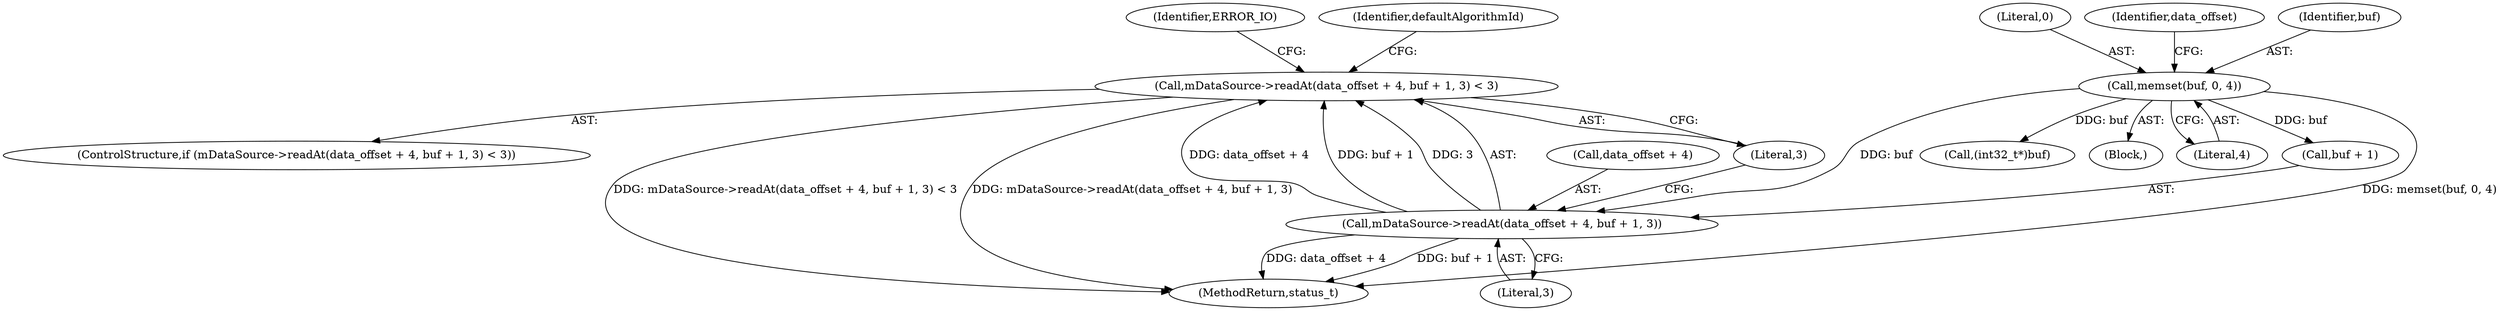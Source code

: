 digraph "0_Android_463a6f807e187828442949d1924e143cf07778c6@API" {
"1000866" [label="(Call,mDataSource->readAt(data_offset + 4, buf + 1, 3) < 3)"];
"1000867" [label="(Call,mDataSource->readAt(data_offset + 4, buf + 1, 3))"];
"1000861" [label="(Call,memset(buf, 0, 4))"];
"1000866" [label="(Call,mDataSource->readAt(data_offset + 4, buf + 1, 3) < 3)"];
"1000881" [label="(Identifier,defaultAlgorithmId)"];
"1000861" [label="(Call,memset(buf, 0, 4))"];
"1000875" [label="(Literal,3)"];
"1000863" [label="(Literal,0)"];
"1000878" [label="(Identifier,ERROR_IO)"];
"1000884" [label="(Call,(int32_t*)buf)"];
"1000848" [label="(Block,)"];
"1000867" [label="(Call,mDataSource->readAt(data_offset + 4, buf + 1, 3))"];
"1000869" [label="(Identifier,data_offset)"];
"1000862" [label="(Identifier,buf)"];
"1000864" [label="(Literal,4)"];
"1000865" [label="(ControlStructure,if (mDataSource->readAt(data_offset + 4, buf + 1, 3) < 3))"];
"1000874" [label="(Literal,3)"];
"1000868" [label="(Call,data_offset + 4)"];
"1000871" [label="(Call,buf + 1)"];
"1002911" [label="(MethodReturn,status_t)"];
"1000866" -> "1000865"  [label="AST: "];
"1000866" -> "1000875"  [label="CFG: "];
"1000867" -> "1000866"  [label="AST: "];
"1000875" -> "1000866"  [label="AST: "];
"1000878" -> "1000866"  [label="CFG: "];
"1000881" -> "1000866"  [label="CFG: "];
"1000866" -> "1002911"  [label="DDG: mDataSource->readAt(data_offset + 4, buf + 1, 3) < 3"];
"1000866" -> "1002911"  [label="DDG: mDataSource->readAt(data_offset + 4, buf + 1, 3)"];
"1000867" -> "1000866"  [label="DDG: data_offset + 4"];
"1000867" -> "1000866"  [label="DDG: buf + 1"];
"1000867" -> "1000866"  [label="DDG: 3"];
"1000867" -> "1000874"  [label="CFG: "];
"1000868" -> "1000867"  [label="AST: "];
"1000871" -> "1000867"  [label="AST: "];
"1000874" -> "1000867"  [label="AST: "];
"1000875" -> "1000867"  [label="CFG: "];
"1000867" -> "1002911"  [label="DDG: buf + 1"];
"1000867" -> "1002911"  [label="DDG: data_offset + 4"];
"1000861" -> "1000867"  [label="DDG: buf"];
"1000861" -> "1000848"  [label="AST: "];
"1000861" -> "1000864"  [label="CFG: "];
"1000862" -> "1000861"  [label="AST: "];
"1000863" -> "1000861"  [label="AST: "];
"1000864" -> "1000861"  [label="AST: "];
"1000869" -> "1000861"  [label="CFG: "];
"1000861" -> "1002911"  [label="DDG: memset(buf, 0, 4)"];
"1000861" -> "1000871"  [label="DDG: buf"];
"1000861" -> "1000884"  [label="DDG: buf"];
}
